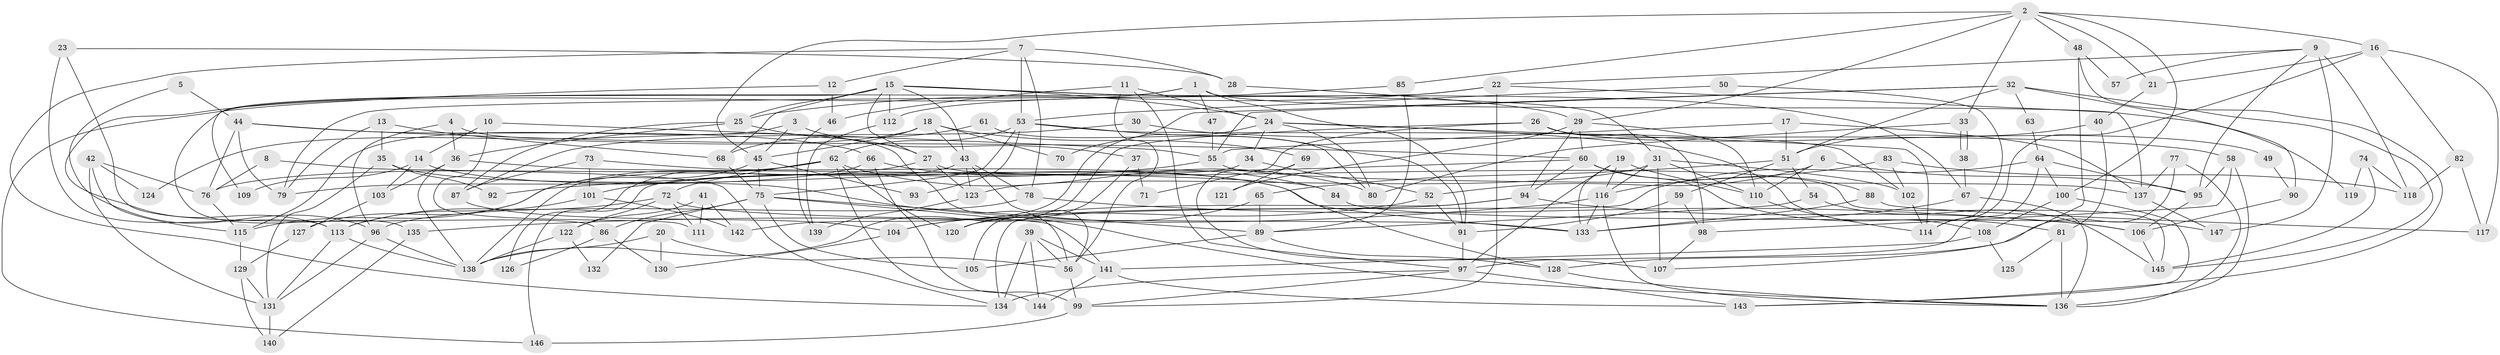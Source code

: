 // coarse degree distribution, {2: 0.1232876712328767, 8: 0.0958904109589041, 3: 0.1506849315068493, 7: 0.0684931506849315, 4: 0.2191780821917808, 5: 0.1780821917808219, 6: 0.0958904109589041, 9: 0.0273972602739726, 10: 0.0273972602739726, 13: 0.0136986301369863}
// Generated by graph-tools (version 1.1) at 2025/55/03/04/25 21:55:05]
// undirected, 147 vertices, 294 edges
graph export_dot {
graph [start="1"]
  node [color=gray90,style=filled];
  1;
  2;
  3;
  4;
  5;
  6;
  7;
  8;
  9;
  10;
  11;
  12;
  13;
  14;
  15;
  16;
  17;
  18;
  19;
  20;
  21;
  22;
  23;
  24;
  25;
  26;
  27;
  28;
  29;
  30;
  31;
  32;
  33;
  34;
  35;
  36;
  37;
  38;
  39;
  40;
  41;
  42;
  43;
  44;
  45;
  46;
  47;
  48;
  49;
  50;
  51;
  52;
  53;
  54;
  55;
  56;
  57;
  58;
  59;
  60;
  61;
  62;
  63;
  64;
  65;
  66;
  67;
  68;
  69;
  70;
  71;
  72;
  73;
  74;
  75;
  76;
  77;
  78;
  79;
  80;
  81;
  82;
  83;
  84;
  85;
  86;
  87;
  88;
  89;
  90;
  91;
  92;
  93;
  94;
  95;
  96;
  97;
  98;
  99;
  100;
  101;
  102;
  103;
  104;
  105;
  106;
  107;
  108;
  109;
  110;
  111;
  112;
  113;
  114;
  115;
  116;
  117;
  118;
  119;
  120;
  121;
  122;
  123;
  124;
  125;
  126;
  127;
  128;
  129;
  130;
  131;
  132;
  133;
  134;
  135;
  136;
  137;
  138;
  139;
  140;
  141;
  142;
  143;
  144;
  145;
  146;
  147;
  1 -- 91;
  1 -- 113;
  1 -- 47;
  1 -- 119;
  1 -- 135;
  2 -- 100;
  2 -- 85;
  2 -- 16;
  2 -- 21;
  2 -- 29;
  2 -- 33;
  2 -- 45;
  2 -- 48;
  3 -- 115;
  3 -- 45;
  3 -- 37;
  4 -- 36;
  4 -- 56;
  4 -- 96;
  5 -- 96;
  5 -- 44;
  6 -- 95;
  6 -- 110;
  6 -- 52;
  7 -- 78;
  7 -- 134;
  7 -- 12;
  7 -- 28;
  7 -- 53;
  8 -- 134;
  8 -- 76;
  9 -- 22;
  9 -- 118;
  9 -- 57;
  9 -- 95;
  9 -- 147;
  10 -- 14;
  10 -- 55;
  10 -- 111;
  11 -- 97;
  11 -- 56;
  11 -- 24;
  11 -- 46;
  12 -- 146;
  12 -- 46;
  13 -- 68;
  13 -- 35;
  13 -- 79;
  14 -- 133;
  14 -- 103;
  14 -- 109;
  15 -- 31;
  15 -- 27;
  15 -- 24;
  15 -- 25;
  15 -- 43;
  15 -- 67;
  15 -- 68;
  15 -- 109;
  15 -- 112;
  16 -- 114;
  16 -- 21;
  16 -- 82;
  16 -- 117;
  17 -- 55;
  17 -- 51;
  17 -- 137;
  18 -- 45;
  18 -- 43;
  18 -- 69;
  18 -- 70;
  18 -- 124;
  19 -- 97;
  19 -- 116;
  19 -- 110;
  19 -- 133;
  20 -- 138;
  20 -- 56;
  20 -- 130;
  21 -- 40;
  22 -- 137;
  22 -- 25;
  22 -- 79;
  22 -- 99;
  23 -- 113;
  23 -- 28;
  23 -- 86;
  24 -- 34;
  24 -- 80;
  24 -- 108;
  24 -- 114;
  24 -- 142;
  25 -- 27;
  25 -- 36;
  25 -- 87;
  26 -- 98;
  26 -- 138;
  26 -- 49;
  26 -- 71;
  27 -- 115;
  27 -- 145;
  27 -- 123;
  28 -- 29;
  29 -- 110;
  29 -- 60;
  29 -- 94;
  29 -- 121;
  30 -- 87;
  30 -- 58;
  31 -- 110;
  31 -- 123;
  31 -- 102;
  31 -- 107;
  31 -- 116;
  32 -- 55;
  32 -- 51;
  32 -- 63;
  32 -- 70;
  32 -- 90;
  32 -- 145;
  33 -- 38;
  33 -- 38;
  33 -- 80;
  34 -- 52;
  34 -- 146;
  35 -- 131;
  35 -- 136;
  35 -- 92;
  36 -- 84;
  36 -- 103;
  36 -- 138;
  37 -- 120;
  37 -- 71;
  38 -- 67;
  39 -- 56;
  39 -- 134;
  39 -- 141;
  39 -- 144;
  40 -- 81;
  40 -- 51;
  41 -- 111;
  41 -- 122;
  41 -- 142;
  42 -- 131;
  42 -- 76;
  42 -- 115;
  42 -- 124;
  43 -- 138;
  43 -- 56;
  43 -- 78;
  43 -- 123;
  44 -- 79;
  44 -- 60;
  44 -- 66;
  44 -- 76;
  45 -- 75;
  45 -- 93;
  45 -- 127;
  46 -- 139;
  47 -- 55;
  48 -- 143;
  48 -- 57;
  48 -- 107;
  49 -- 90;
  50 -- 53;
  50 -- 114;
  51 -- 59;
  51 -- 54;
  51 -- 65;
  52 -- 104;
  52 -- 91;
  53 -- 62;
  53 -- 75;
  53 -- 91;
  53 -- 93;
  53 -- 102;
  54 -- 89;
  54 -- 145;
  55 -- 137;
  55 -- 101;
  56 -- 99;
  58 -- 95;
  58 -- 136;
  58 -- 98;
  59 -- 91;
  59 -- 98;
  60 -- 94;
  60 -- 81;
  60 -- 88;
  60 -- 92;
  61 -- 80;
  61 -- 68;
  62 -- 72;
  62 -- 80;
  62 -- 76;
  62 -- 120;
  62 -- 126;
  62 -- 144;
  63 -- 64;
  64 -- 97;
  64 -- 100;
  64 -- 95;
  64 -- 134;
  65 -- 89;
  65 -- 104;
  66 -- 79;
  66 -- 84;
  66 -- 99;
  67 -- 133;
  67 -- 136;
  68 -- 75;
  69 -- 107;
  69 -- 121;
  72 -- 113;
  72 -- 133;
  72 -- 111;
  72 -- 122;
  73 -- 101;
  73 -- 87;
  73 -- 128;
  74 -- 145;
  74 -- 118;
  74 -- 119;
  75 -- 141;
  75 -- 86;
  75 -- 89;
  75 -- 105;
  75 -- 132;
  76 -- 115;
  77 -- 128;
  77 -- 136;
  77 -- 137;
  78 -- 106;
  78 -- 96;
  81 -- 136;
  81 -- 125;
  82 -- 117;
  82 -- 118;
  83 -- 102;
  83 -- 116;
  83 -- 118;
  84 -- 147;
  85 -- 89;
  85 -- 112;
  86 -- 126;
  86 -- 130;
  87 -- 104;
  88 -- 133;
  88 -- 117;
  89 -- 105;
  89 -- 128;
  90 -- 106;
  91 -- 97;
  94 -- 106;
  94 -- 105;
  94 -- 120;
  95 -- 106;
  96 -- 131;
  96 -- 138;
  97 -- 99;
  97 -- 134;
  97 -- 143;
  98 -- 107;
  99 -- 146;
  100 -- 143;
  100 -- 108;
  101 -- 113;
  101 -- 142;
  102 -- 114;
  103 -- 127;
  104 -- 130;
  106 -- 145;
  108 -- 141;
  108 -- 125;
  110 -- 114;
  112 -- 139;
  113 -- 131;
  113 -- 138;
  115 -- 129;
  116 -- 136;
  116 -- 133;
  116 -- 135;
  122 -- 138;
  122 -- 132;
  123 -- 139;
  127 -- 129;
  128 -- 136;
  129 -- 131;
  129 -- 140;
  131 -- 140;
  135 -- 140;
  137 -- 147;
  141 -- 144;
  141 -- 143;
}
